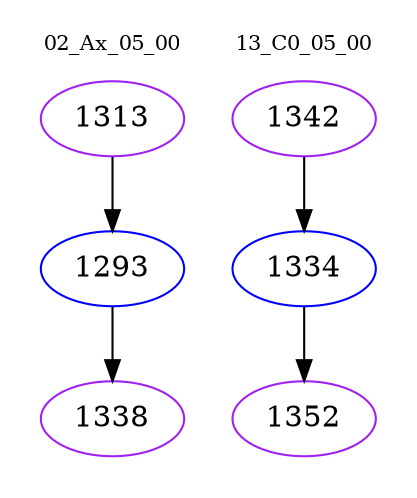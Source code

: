 digraph{
subgraph cluster_0 {
color = white
label = "02_Ax_05_00";
fontsize=10;
T0_1313 [label="1313", color="purple"]
T0_1313 -> T0_1293 [color="black"]
T0_1293 [label="1293", color="blue"]
T0_1293 -> T0_1338 [color="black"]
T0_1338 [label="1338", color="purple"]
}
subgraph cluster_1 {
color = white
label = "13_C0_05_00";
fontsize=10;
T1_1342 [label="1342", color="purple"]
T1_1342 -> T1_1334 [color="black"]
T1_1334 [label="1334", color="blue"]
T1_1334 -> T1_1352 [color="black"]
T1_1352 [label="1352", color="purple"]
}
}
